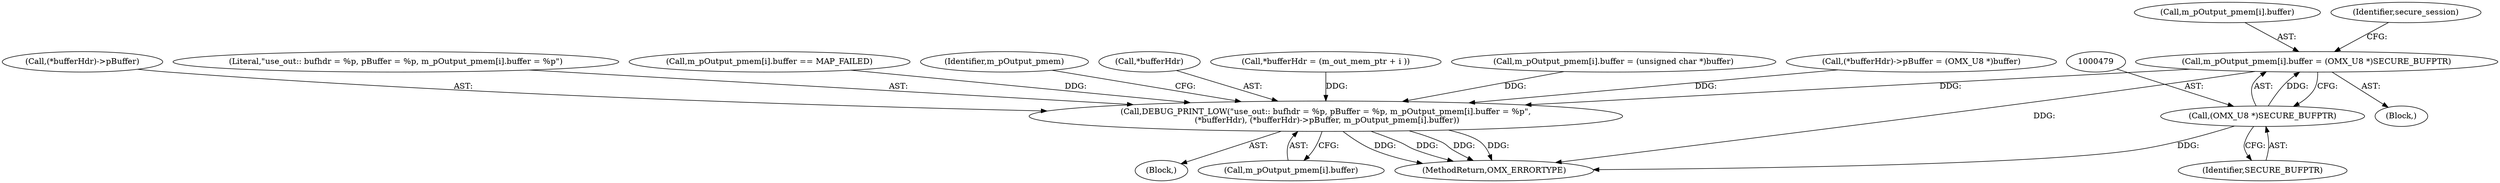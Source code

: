 digraph "0_Android_7558d03e6498e970b761aa44fff6b2c659202d95_2@array" {
"1000472" [label="(Call,m_pOutput_pmem[i].buffer = (OMX_U8 *)SECURE_BUFPTR)"];
"1000478" [label="(Call,(OMX_U8 *)SECURE_BUFPTR)"];
"1000604" [label="(Call,DEBUG_PRINT_LOW(\"use_out:: bufhdr = %p, pBuffer = %p, m_pOutput_pmem[i].buffer = %p\",\n (*bufferHdr), (*bufferHdr)->pBuffer, m_pOutput_pmem[i].buffer))"];
"1000646" [label="(MethodReturn,OMX_ERRORTYPE)"];
"1000584" [label="(Call,m_pOutput_pmem[i].buffer = (unsigned char *)buffer)"];
"1000377" [label="(Call,(*bufferHdr)->pBuffer = (OMX_U8 *)buffer)"];
"1000608" [label="(Call,(*bufferHdr)->pBuffer)"];
"1000394" [label="(Block,)"];
"1000472" [label="(Call,m_pOutput_pmem[i].buffer = (OMX_U8 *)SECURE_BUFPTR)"];
"1000604" [label="(Call,DEBUG_PRINT_LOW(\"use_out:: bufhdr = %p, pBuffer = %p, m_pOutput_pmem[i].buffer = %p\",\n (*bufferHdr), (*bufferHdr)->pBuffer, m_pOutput_pmem[i].buffer))"];
"1000605" [label="(Literal,\"use_out:: bufhdr = %p, pBuffer = %p, m_pOutput_pmem[i].buffer = %p\")"];
"1000507" [label="(Call,m_pOutput_pmem[i].buffer == MAP_FAILED)"];
"1000622" [label="(Identifier,m_pOutput_pmem)"];
"1000478" [label="(Call,(OMX_U8 *)SECURE_BUFPTR)"];
"1000473" [label="(Call,m_pOutput_pmem[i].buffer)"];
"1000480" [label="(Identifier,SECURE_BUFPTR)"];
"1000606" [label="(Call,*bufferHdr)"];
"1000370" [label="(Block,)"];
"1000371" [label="(Call,*bufferHdr = (m_out_mem_ptr + i ))"];
"1000483" [label="(Identifier,secure_session)"];
"1000612" [label="(Call,m_pOutput_pmem[i].buffer)"];
"1000472" -> "1000394"  [label="AST: "];
"1000472" -> "1000478"  [label="CFG: "];
"1000473" -> "1000472"  [label="AST: "];
"1000478" -> "1000472"  [label="AST: "];
"1000483" -> "1000472"  [label="CFG: "];
"1000472" -> "1000646"  [label="DDG: "];
"1000478" -> "1000472"  [label="DDG: "];
"1000472" -> "1000604"  [label="DDG: "];
"1000478" -> "1000480"  [label="CFG: "];
"1000479" -> "1000478"  [label="AST: "];
"1000480" -> "1000478"  [label="AST: "];
"1000478" -> "1000646"  [label="DDG: "];
"1000604" -> "1000370"  [label="AST: "];
"1000604" -> "1000612"  [label="CFG: "];
"1000605" -> "1000604"  [label="AST: "];
"1000606" -> "1000604"  [label="AST: "];
"1000608" -> "1000604"  [label="AST: "];
"1000612" -> "1000604"  [label="AST: "];
"1000622" -> "1000604"  [label="CFG: "];
"1000604" -> "1000646"  [label="DDG: "];
"1000604" -> "1000646"  [label="DDG: "];
"1000604" -> "1000646"  [label="DDG: "];
"1000604" -> "1000646"  [label="DDG: "];
"1000371" -> "1000604"  [label="DDG: "];
"1000377" -> "1000604"  [label="DDG: "];
"1000507" -> "1000604"  [label="DDG: "];
"1000584" -> "1000604"  [label="DDG: "];
}
